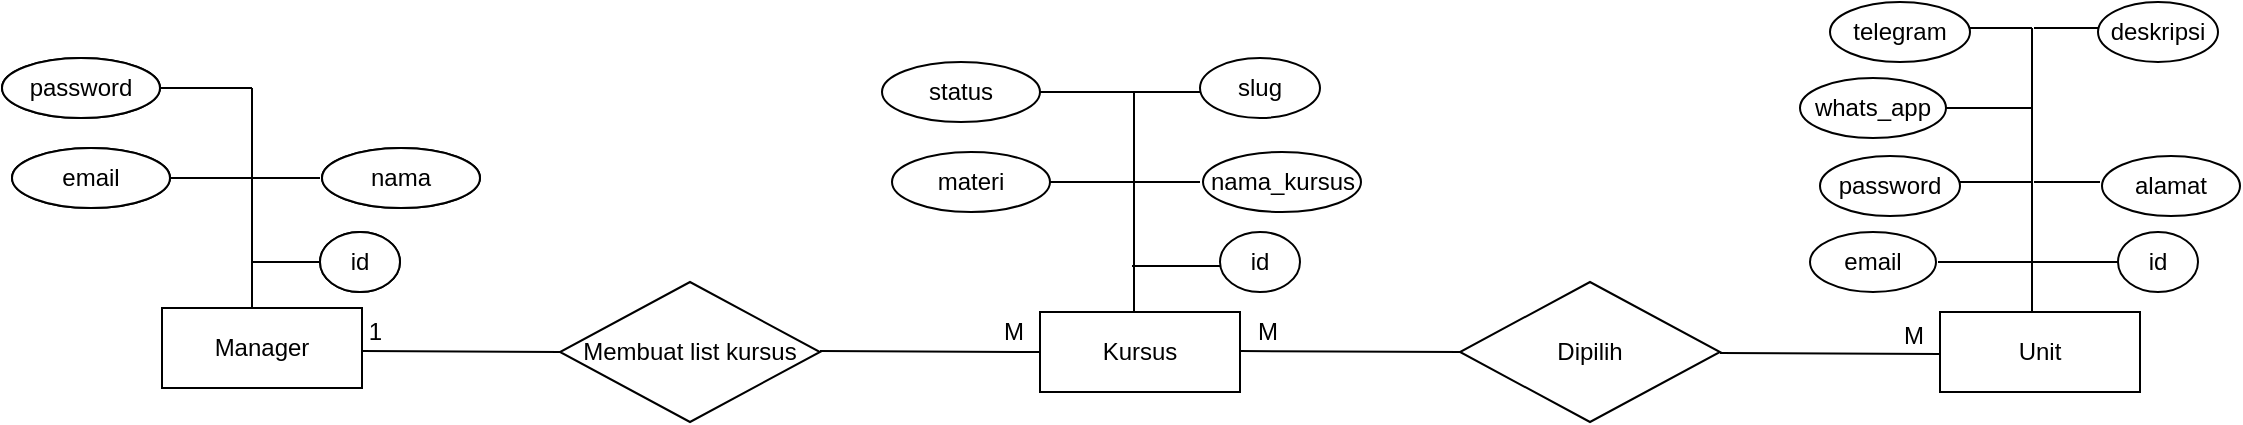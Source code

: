 <mxfile version="14.9.5" type="github">
  <diagram id="R2lEEEUBdFMjLlhIrx00" name="Page-1">
    <mxGraphModel dx="868" dy="460" grid="1" gridSize="10" guides="1" tooltips="1" connect="1" arrows="1" fold="1" page="1" pageScale="1" pageWidth="850" pageHeight="1100" math="0" shadow="0" extFonts="Permanent Marker^https://fonts.googleapis.com/css?family=Permanent+Marker">
      <root>
        <mxCell id="0" />
        <mxCell id="1" parent="0" />
        <mxCell id="ggTeY2CvKrcmnO82u_cy-2" value="Manager" style="whiteSpace=wrap;html=1;align=center;" vertex="1" parent="1">
          <mxGeometry x="151" y="190" width="100" height="40" as="geometry" />
        </mxCell>
        <mxCell id="ggTeY2CvKrcmnO82u_cy-7" value="" style="line;strokeWidth=1;direction=south;html=1;" vertex="1" parent="1">
          <mxGeometry x="191" y="80" width="10" height="110" as="geometry" />
        </mxCell>
        <mxCell id="ggTeY2CvKrcmnO82u_cy-8" value="" style="endArrow=none;html=1;rounded=0;" edge="1" parent="1">
          <mxGeometry relative="1" as="geometry">
            <mxPoint x="350" y="212" as="sourcePoint" />
            <mxPoint x="251" y="211.5" as="targetPoint" />
          </mxGeometry>
        </mxCell>
        <mxCell id="ggTeY2CvKrcmnO82u_cy-9" value="1" style="resizable=0;html=1;align=right;verticalAlign=bottom;" connectable="0" vertex="1" parent="ggTeY2CvKrcmnO82u_cy-8">
          <mxGeometry x="1" relative="1" as="geometry">
            <mxPoint x="10" y="-1" as="offset" />
          </mxGeometry>
        </mxCell>
        <mxCell id="ggTeY2CvKrcmnO82u_cy-10" value="" style="line;strokeWidth=1;rotatable=0;dashed=0;labelPosition=right;align=left;verticalAlign=middle;spacingTop=0;spacingLeft=6;points=[];portConstraint=eastwest;" vertex="1" parent="1">
          <mxGeometry x="196" y="162" width="44" height="10" as="geometry" />
        </mxCell>
        <mxCell id="ggTeY2CvKrcmnO82u_cy-12" value="" style="line;strokeWidth=1;rotatable=0;dashed=0;labelPosition=right;align=left;verticalAlign=middle;spacingTop=0;spacingLeft=6;points=[];portConstraint=eastwest;" vertex="1" parent="1">
          <mxGeometry x="150" y="120" width="55" height="10" as="geometry" />
        </mxCell>
        <mxCell id="ggTeY2CvKrcmnO82u_cy-13" value="" style="line;strokeWidth=1;rotatable=0;dashed=0;labelPosition=right;align=left;verticalAlign=middle;spacingTop=0;spacingLeft=6;points=[];portConstraint=eastwest;" vertex="1" parent="1">
          <mxGeometry x="196" y="120" width="34" height="10" as="geometry" />
        </mxCell>
        <mxCell id="ggTeY2CvKrcmnO82u_cy-14" value="" style="line;strokeWidth=1;rotatable=0;dashed=0;labelPosition=right;align=left;verticalAlign=middle;spacingTop=0;spacingLeft=6;points=[];portConstraint=eastwest;" vertex="1" parent="1">
          <mxGeometry x="150" y="75" width="46" height="10" as="geometry" />
        </mxCell>
        <mxCell id="ggTeY2CvKrcmnO82u_cy-15" value="password" style="ellipse;whiteSpace=wrap;html=1;align=center;strokeWidth=1;" vertex="1" parent="1">
          <mxGeometry x="71" y="65" width="79" height="30" as="geometry" />
        </mxCell>
        <mxCell id="ggTeY2CvKrcmnO82u_cy-16" value="id" style="ellipse;whiteSpace=wrap;html=1;align=center;strokeWidth=1;" vertex="1" parent="1">
          <mxGeometry x="230" y="152" width="40" height="30" as="geometry" />
        </mxCell>
        <mxCell id="ggTeY2CvKrcmnO82u_cy-18" value="nama" style="ellipse;whiteSpace=wrap;html=1;align=center;strokeWidth=1;" vertex="1" parent="1">
          <mxGeometry x="231" y="110" width="79" height="30" as="geometry" />
        </mxCell>
        <mxCell id="ggTeY2CvKrcmnO82u_cy-21" value="email" style="ellipse;whiteSpace=wrap;html=1;align=center;strokeWidth=1;" vertex="1" parent="1">
          <mxGeometry x="76" y="110" width="79" height="30" as="geometry" />
        </mxCell>
        <mxCell id="ggTeY2CvKrcmnO82u_cy-26" value="Membuat list kursus" style="shape=rhombus;perimeter=rhombusPerimeter;whiteSpace=wrap;html=1;align=center;strokeWidth=1;" vertex="1" parent="1">
          <mxGeometry x="350" y="177" width="130" height="70" as="geometry" />
        </mxCell>
        <mxCell id="ggTeY2CvKrcmnO82u_cy-29" value="" style="endArrow=none;html=1;rounded=0;" edge="1" parent="1">
          <mxGeometry relative="1" as="geometry">
            <mxPoint x="590" y="212" as="sourcePoint" />
            <mxPoint x="480" y="211.5" as="targetPoint" />
          </mxGeometry>
        </mxCell>
        <mxCell id="ggTeY2CvKrcmnO82u_cy-30" value="M" style="resizable=0;html=1;align=left;verticalAlign=bottom;" connectable="0" vertex="1" parent="ggTeY2CvKrcmnO82u_cy-29">
          <mxGeometry x="-1" relative="1" as="geometry">
            <mxPoint x="-20" y="-2" as="offset" />
          </mxGeometry>
        </mxCell>
        <mxCell id="ggTeY2CvKrcmnO82u_cy-32" value="Kursus" style="whiteSpace=wrap;html=1;align=center;" vertex="1" parent="1">
          <mxGeometry x="590" y="192" width="100" height="40" as="geometry" />
        </mxCell>
        <mxCell id="ggTeY2CvKrcmnO82u_cy-38" value="" style="line;strokeWidth=1;rotatable=0;dashed=0;labelPosition=right;align=left;verticalAlign=middle;spacingTop=0;spacingLeft=6;points=[];portConstraint=eastwest;" vertex="1" parent="1">
          <mxGeometry x="196" y="120" width="34" height="10" as="geometry" />
        </mxCell>
        <mxCell id="ggTeY2CvKrcmnO82u_cy-39" value="" style="line;strokeWidth=1;rotatable=0;dashed=0;labelPosition=right;align=left;verticalAlign=middle;spacingTop=0;spacingLeft=6;points=[];portConstraint=eastwest;" vertex="1" parent="1">
          <mxGeometry x="196" y="162" width="44" height="10" as="geometry" />
        </mxCell>
        <mxCell id="ggTeY2CvKrcmnO82u_cy-40" value="" style="line;strokeWidth=1;direction=south;html=1;" vertex="1" parent="1">
          <mxGeometry x="191" y="80" width="10" height="110" as="geometry" />
        </mxCell>
        <mxCell id="ggTeY2CvKrcmnO82u_cy-41" value="nama" style="ellipse;whiteSpace=wrap;html=1;align=center;strokeWidth=1;" vertex="1" parent="1">
          <mxGeometry x="231" y="110" width="79" height="30" as="geometry" />
        </mxCell>
        <mxCell id="ggTeY2CvKrcmnO82u_cy-42" value="id" style="ellipse;whiteSpace=wrap;html=1;align=center;strokeWidth=1;" vertex="1" parent="1">
          <mxGeometry x="230" y="152" width="40" height="30" as="geometry" />
        </mxCell>
        <mxCell id="ggTeY2CvKrcmnO82u_cy-43" value="" style="line;strokeWidth=1;rotatable=0;dashed=0;labelPosition=right;align=left;verticalAlign=middle;spacingTop=0;spacingLeft=6;points=[];portConstraint=eastwest;" vertex="1" parent="1">
          <mxGeometry x="150" y="75" width="46" height="10" as="geometry" />
        </mxCell>
        <mxCell id="ggTeY2CvKrcmnO82u_cy-44" value="" style="line;strokeWidth=1;rotatable=0;dashed=0;labelPosition=right;align=left;verticalAlign=middle;spacingTop=0;spacingLeft=6;points=[];portConstraint=eastwest;" vertex="1" parent="1">
          <mxGeometry x="150" y="120" width="55" height="10" as="geometry" />
        </mxCell>
        <mxCell id="ggTeY2CvKrcmnO82u_cy-45" value="email" style="ellipse;whiteSpace=wrap;html=1;align=center;strokeWidth=1;" vertex="1" parent="1">
          <mxGeometry x="76" y="110" width="79" height="30" as="geometry" />
        </mxCell>
        <mxCell id="ggTeY2CvKrcmnO82u_cy-46" value="password" style="ellipse;whiteSpace=wrap;html=1;align=center;strokeWidth=1;" vertex="1" parent="1">
          <mxGeometry x="71" y="65" width="79" height="30" as="geometry" />
        </mxCell>
        <mxCell id="ggTeY2CvKrcmnO82u_cy-47" value="" style="line;strokeWidth=1;rotatable=0;dashed=0;labelPosition=right;align=left;verticalAlign=middle;spacingTop=0;spacingLeft=6;points=[];portConstraint=eastwest;" vertex="1" parent="1">
          <mxGeometry x="636" y="122" width="34" height="10" as="geometry" />
        </mxCell>
        <mxCell id="ggTeY2CvKrcmnO82u_cy-48" value="" style="line;strokeWidth=1;rotatable=0;dashed=0;labelPosition=right;align=left;verticalAlign=middle;spacingTop=0;spacingLeft=6;points=[];portConstraint=eastwest;" vertex="1" parent="1">
          <mxGeometry x="636" y="164" width="44" height="10" as="geometry" />
        </mxCell>
        <mxCell id="ggTeY2CvKrcmnO82u_cy-49" value="" style="line;strokeWidth=1;direction=south;html=1;" vertex="1" parent="1">
          <mxGeometry x="632" y="82" width="10" height="110" as="geometry" />
        </mxCell>
        <mxCell id="ggTeY2CvKrcmnO82u_cy-50" value="nama_kursus" style="ellipse;whiteSpace=wrap;html=1;align=center;strokeWidth=1;" vertex="1" parent="1">
          <mxGeometry x="671.5" y="112" width="79" height="30" as="geometry" />
        </mxCell>
        <mxCell id="ggTeY2CvKrcmnO82u_cy-51" value="id" style="ellipse;whiteSpace=wrap;html=1;align=center;strokeWidth=1;" vertex="1" parent="1">
          <mxGeometry x="680" y="152" width="40" height="30" as="geometry" />
        </mxCell>
        <mxCell id="ggTeY2CvKrcmnO82u_cy-52" value="" style="line;strokeWidth=1;rotatable=0;dashed=0;labelPosition=right;align=left;verticalAlign=middle;spacingTop=0;spacingLeft=6;points=[];portConstraint=eastwest;" vertex="1" parent="1">
          <mxGeometry x="590" y="77" width="46" height="10" as="geometry" />
        </mxCell>
        <mxCell id="ggTeY2CvKrcmnO82u_cy-53" value="" style="line;strokeWidth=1;rotatable=0;dashed=0;labelPosition=right;align=left;verticalAlign=middle;spacingTop=0;spacingLeft=6;points=[];portConstraint=eastwest;" vertex="1" parent="1">
          <mxGeometry x="590" y="122" width="55" height="10" as="geometry" />
        </mxCell>
        <mxCell id="ggTeY2CvKrcmnO82u_cy-54" value="materi" style="ellipse;whiteSpace=wrap;html=1;align=center;strokeWidth=1;" vertex="1" parent="1">
          <mxGeometry x="516" y="112" width="79" height="30" as="geometry" />
        </mxCell>
        <mxCell id="ggTeY2CvKrcmnO82u_cy-55" value="status" style="ellipse;whiteSpace=wrap;html=1;align=center;strokeWidth=1;" vertex="1" parent="1">
          <mxGeometry x="511" y="67" width="79" height="30" as="geometry" />
        </mxCell>
        <mxCell id="ggTeY2CvKrcmnO82u_cy-56" value="" style="line;strokeWidth=1;rotatable=0;dashed=0;labelPosition=right;align=left;verticalAlign=middle;spacingTop=0;spacingLeft=6;points=[];portConstraint=eastwest;" vertex="1" parent="1">
          <mxGeometry x="636" y="77" width="34" height="10" as="geometry" />
        </mxCell>
        <mxCell id="ggTeY2CvKrcmnO82u_cy-57" value="slug" style="ellipse;whiteSpace=wrap;html=1;align=center;strokeWidth=1;" vertex="1" parent="1">
          <mxGeometry x="670" y="65" width="60" height="30" as="geometry" />
        </mxCell>
        <mxCell id="ggTeY2CvKrcmnO82u_cy-61" value="" style="endArrow=none;html=1;rounded=0;" edge="1" parent="1">
          <mxGeometry relative="1" as="geometry">
            <mxPoint x="690" y="211.5" as="sourcePoint" />
            <mxPoint x="800" y="212" as="targetPoint" />
          </mxGeometry>
        </mxCell>
        <mxCell id="ggTeY2CvKrcmnO82u_cy-62" value="M" style="resizable=0;html=1;align=left;verticalAlign=bottom;" connectable="0" vertex="1" parent="ggTeY2CvKrcmnO82u_cy-61">
          <mxGeometry x="-1" relative="1" as="geometry">
            <mxPoint x="7" y="-1" as="offset" />
          </mxGeometry>
        </mxCell>
        <mxCell id="ggTeY2CvKrcmnO82u_cy-63" value="Dipilih" style="shape=rhombus;perimeter=rhombusPerimeter;whiteSpace=wrap;html=1;align=center;strokeWidth=1;" vertex="1" parent="1">
          <mxGeometry x="800" y="177" width="130" height="70" as="geometry" />
        </mxCell>
        <mxCell id="ggTeY2CvKrcmnO82u_cy-64" value="" style="endArrow=none;html=1;rounded=0;" edge="1" parent="1">
          <mxGeometry relative="1" as="geometry">
            <mxPoint x="1040" y="213" as="sourcePoint" />
            <mxPoint x="930" y="212.5" as="targetPoint" />
          </mxGeometry>
        </mxCell>
        <mxCell id="ggTeY2CvKrcmnO82u_cy-65" value="M" style="resizable=0;html=1;align=left;verticalAlign=bottom;" connectable="0" vertex="1" parent="ggTeY2CvKrcmnO82u_cy-64">
          <mxGeometry x="-1" relative="1" as="geometry">
            <mxPoint x="-20" y="-1" as="offset" />
          </mxGeometry>
        </mxCell>
        <mxCell id="ggTeY2CvKrcmnO82u_cy-66" value="Unit" style="whiteSpace=wrap;html=1;align=center;" vertex="1" parent="1">
          <mxGeometry x="1040" y="192" width="100" height="40" as="geometry" />
        </mxCell>
        <mxCell id="ggTeY2CvKrcmnO82u_cy-67" value="" style="line;strokeWidth=1;rotatable=0;dashed=0;labelPosition=right;align=left;verticalAlign=middle;spacingTop=0;spacingLeft=6;points=[];portConstraint=eastwest;" vertex="1" parent="1">
          <mxGeometry x="1087" y="122" width="33" height="10" as="geometry" />
        </mxCell>
        <mxCell id="ggTeY2CvKrcmnO82u_cy-68" value="" style="line;strokeWidth=1;rotatable=0;dashed=0;labelPosition=right;align=left;verticalAlign=middle;spacingTop=0;spacingLeft=6;points=[];portConstraint=eastwest;" vertex="1" parent="1">
          <mxGeometry x="1085" y="162" width="44" height="10" as="geometry" />
        </mxCell>
        <mxCell id="ggTeY2CvKrcmnO82u_cy-69" value="id" style="ellipse;whiteSpace=wrap;html=1;align=center;strokeWidth=1;" vertex="1" parent="1">
          <mxGeometry x="1129" y="152" width="40" height="30" as="geometry" />
        </mxCell>
        <mxCell id="ggTeY2CvKrcmnO82u_cy-70" value="" style="line;strokeWidth=1;rotatable=0;dashed=0;labelPosition=right;align=left;verticalAlign=middle;spacingTop=0;spacingLeft=6;points=[];portConstraint=eastwest;" vertex="1" parent="1">
          <mxGeometry x="1050" y="45" width="36" height="10" as="geometry" />
        </mxCell>
        <mxCell id="ggTeY2CvKrcmnO82u_cy-71" value="" style="line;strokeWidth=1;rotatable=0;dashed=0;labelPosition=right;align=left;verticalAlign=middle;spacingTop=0;spacingLeft=6;points=[];portConstraint=eastwest;" vertex="1" parent="1">
          <mxGeometry x="1040" y="85" width="46" height="10" as="geometry" />
        </mxCell>
        <mxCell id="ggTeY2CvKrcmnO82u_cy-72" value="whats_app" style="ellipse;whiteSpace=wrap;html=1;align=center;strokeWidth=1;" vertex="1" parent="1">
          <mxGeometry x="970" y="75" width="73" height="30" as="geometry" />
        </mxCell>
        <mxCell id="ggTeY2CvKrcmnO82u_cy-73" value="telegram" style="ellipse;whiteSpace=wrap;html=1;align=center;strokeWidth=1;" vertex="1" parent="1">
          <mxGeometry x="985" y="37" width="70" height="30" as="geometry" />
        </mxCell>
        <mxCell id="ggTeY2CvKrcmnO82u_cy-74" value="" style="line;strokeWidth=1;rotatable=0;dashed=0;labelPosition=right;align=left;verticalAlign=middle;spacingTop=0;spacingLeft=6;points=[];portConstraint=eastwest;" vertex="1" parent="1">
          <mxGeometry x="1087" y="45" width="34" height="10" as="geometry" />
        </mxCell>
        <mxCell id="ggTeY2CvKrcmnO82u_cy-75" value="" style="line;strokeWidth=1;direction=south;html=1;" vertex="1" parent="1">
          <mxGeometry x="1081" y="50" width="10" height="142" as="geometry" />
        </mxCell>
        <mxCell id="ggTeY2CvKrcmnO82u_cy-76" value="deskripsi" style="ellipse;whiteSpace=wrap;html=1;align=center;strokeWidth=1;" vertex="1" parent="1">
          <mxGeometry x="1119" y="37" width="60" height="30" as="geometry" />
        </mxCell>
        <mxCell id="ggTeY2CvKrcmnO82u_cy-77" value="alamat" style="ellipse;whiteSpace=wrap;html=1;align=center;strokeWidth=1;" vertex="1" parent="1">
          <mxGeometry x="1121" y="114" width="69" height="30" as="geometry" />
        </mxCell>
        <mxCell id="ggTeY2CvKrcmnO82u_cy-79" value="password" style="ellipse;whiteSpace=wrap;html=1;align=center;strokeWidth=1;" vertex="1" parent="1">
          <mxGeometry x="980" y="114" width="70" height="30" as="geometry" />
        </mxCell>
        <mxCell id="ggTeY2CvKrcmnO82u_cy-80" value="email" style="ellipse;whiteSpace=wrap;html=1;align=center;strokeWidth=1;" vertex="1" parent="1">
          <mxGeometry x="975" y="152" width="63" height="30" as="geometry" />
        </mxCell>
        <mxCell id="ggTeY2CvKrcmnO82u_cy-81" value="" style="line;strokeWidth=1;rotatable=0;dashed=0;labelPosition=right;align=left;verticalAlign=middle;spacingTop=0;spacingLeft=6;points=[];portConstraint=eastwest;" vertex="1" parent="1">
          <mxGeometry x="1039" y="162" width="46" height="10" as="geometry" />
        </mxCell>
        <mxCell id="ggTeY2CvKrcmnO82u_cy-82" value="" style="line;strokeWidth=1;rotatable=0;dashed=0;labelPosition=right;align=left;verticalAlign=middle;spacingTop=0;spacingLeft=6;points=[];portConstraint=eastwest;" vertex="1" parent="1">
          <mxGeometry x="1050" y="122" width="36" height="10" as="geometry" />
        </mxCell>
      </root>
    </mxGraphModel>
  </diagram>
</mxfile>
